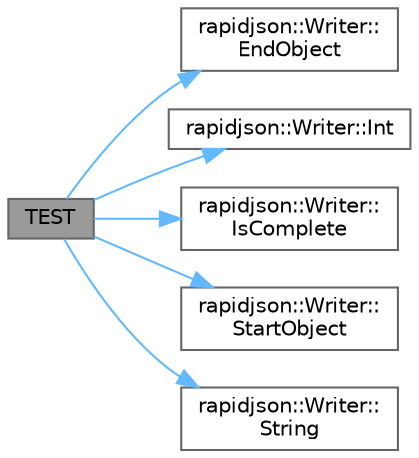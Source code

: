 digraph "TEST"
{
 // LATEX_PDF_SIZE
  bgcolor="transparent";
  edge [fontname=Helvetica,fontsize=10,labelfontname=Helvetica,labelfontsize=10];
  node [fontname=Helvetica,fontsize=10,shape=box,height=0.2,width=0.4];
  rankdir="LR";
  Node1 [id="Node000001",label="TEST",height=0.2,width=0.4,color="gray40", fillcolor="grey60", style="filled", fontcolor="black",tooltip=" "];
  Node1 -> Node2 [id="edge1_Node000001_Node000002",color="steelblue1",style="solid",tooltip=" "];
  Node2 [id="Node000002",label="rapidjson::Writer::\lEndObject",height=0.2,width=0.4,color="grey40", fillcolor="white", style="filled",URL="$classrapidjson_1_1_writer.html#ac8851882467c9c00cd8c2a202261e2b0",tooltip=" "];
  Node1 -> Node3 [id="edge2_Node000001_Node000003",color="steelblue1",style="solid",tooltip=" "];
  Node3 [id="Node000003",label="rapidjson::Writer::Int",height=0.2,width=0.4,color="grey40", fillcolor="white", style="filled",URL="$classrapidjson_1_1_writer.html#a22fd25fb5cb2db6c25762961e51e9c46",tooltip=" "];
  Node1 -> Node4 [id="edge3_Node000001_Node000004",color="steelblue1",style="solid",tooltip=" "];
  Node4 [id="Node000004",label="rapidjson::Writer::\lIsComplete",height=0.2,width=0.4,color="grey40", fillcolor="white", style="filled",URL="$classrapidjson_1_1_writer.html#a190d964d3e62155e87153e858a0b04da",tooltip="Checks whether the output is a complete JSON."];
  Node1 -> Node5 [id="edge4_Node000001_Node000005",color="steelblue1",style="solid",tooltip=" "];
  Node5 [id="Node000005",label="rapidjson::Writer::\lStartObject",height=0.2,width=0.4,color="grey40", fillcolor="white", style="filled",URL="$classrapidjson_1_1_writer.html#a8b0be54744be8ecb53cbe7e408447faa",tooltip=" "];
  Node1 -> Node6 [id="edge5_Node000001_Node000006",color="steelblue1",style="solid",tooltip=" "];
  Node6 [id="Node000006",label="rapidjson::Writer::\lString",height=0.2,width=0.4,color="grey40", fillcolor="white", style="filled",URL="$classrapidjson_1_1_writer.html#a3cddcb5176054f559d0d552a3ff8789b",tooltip=" "];
}
